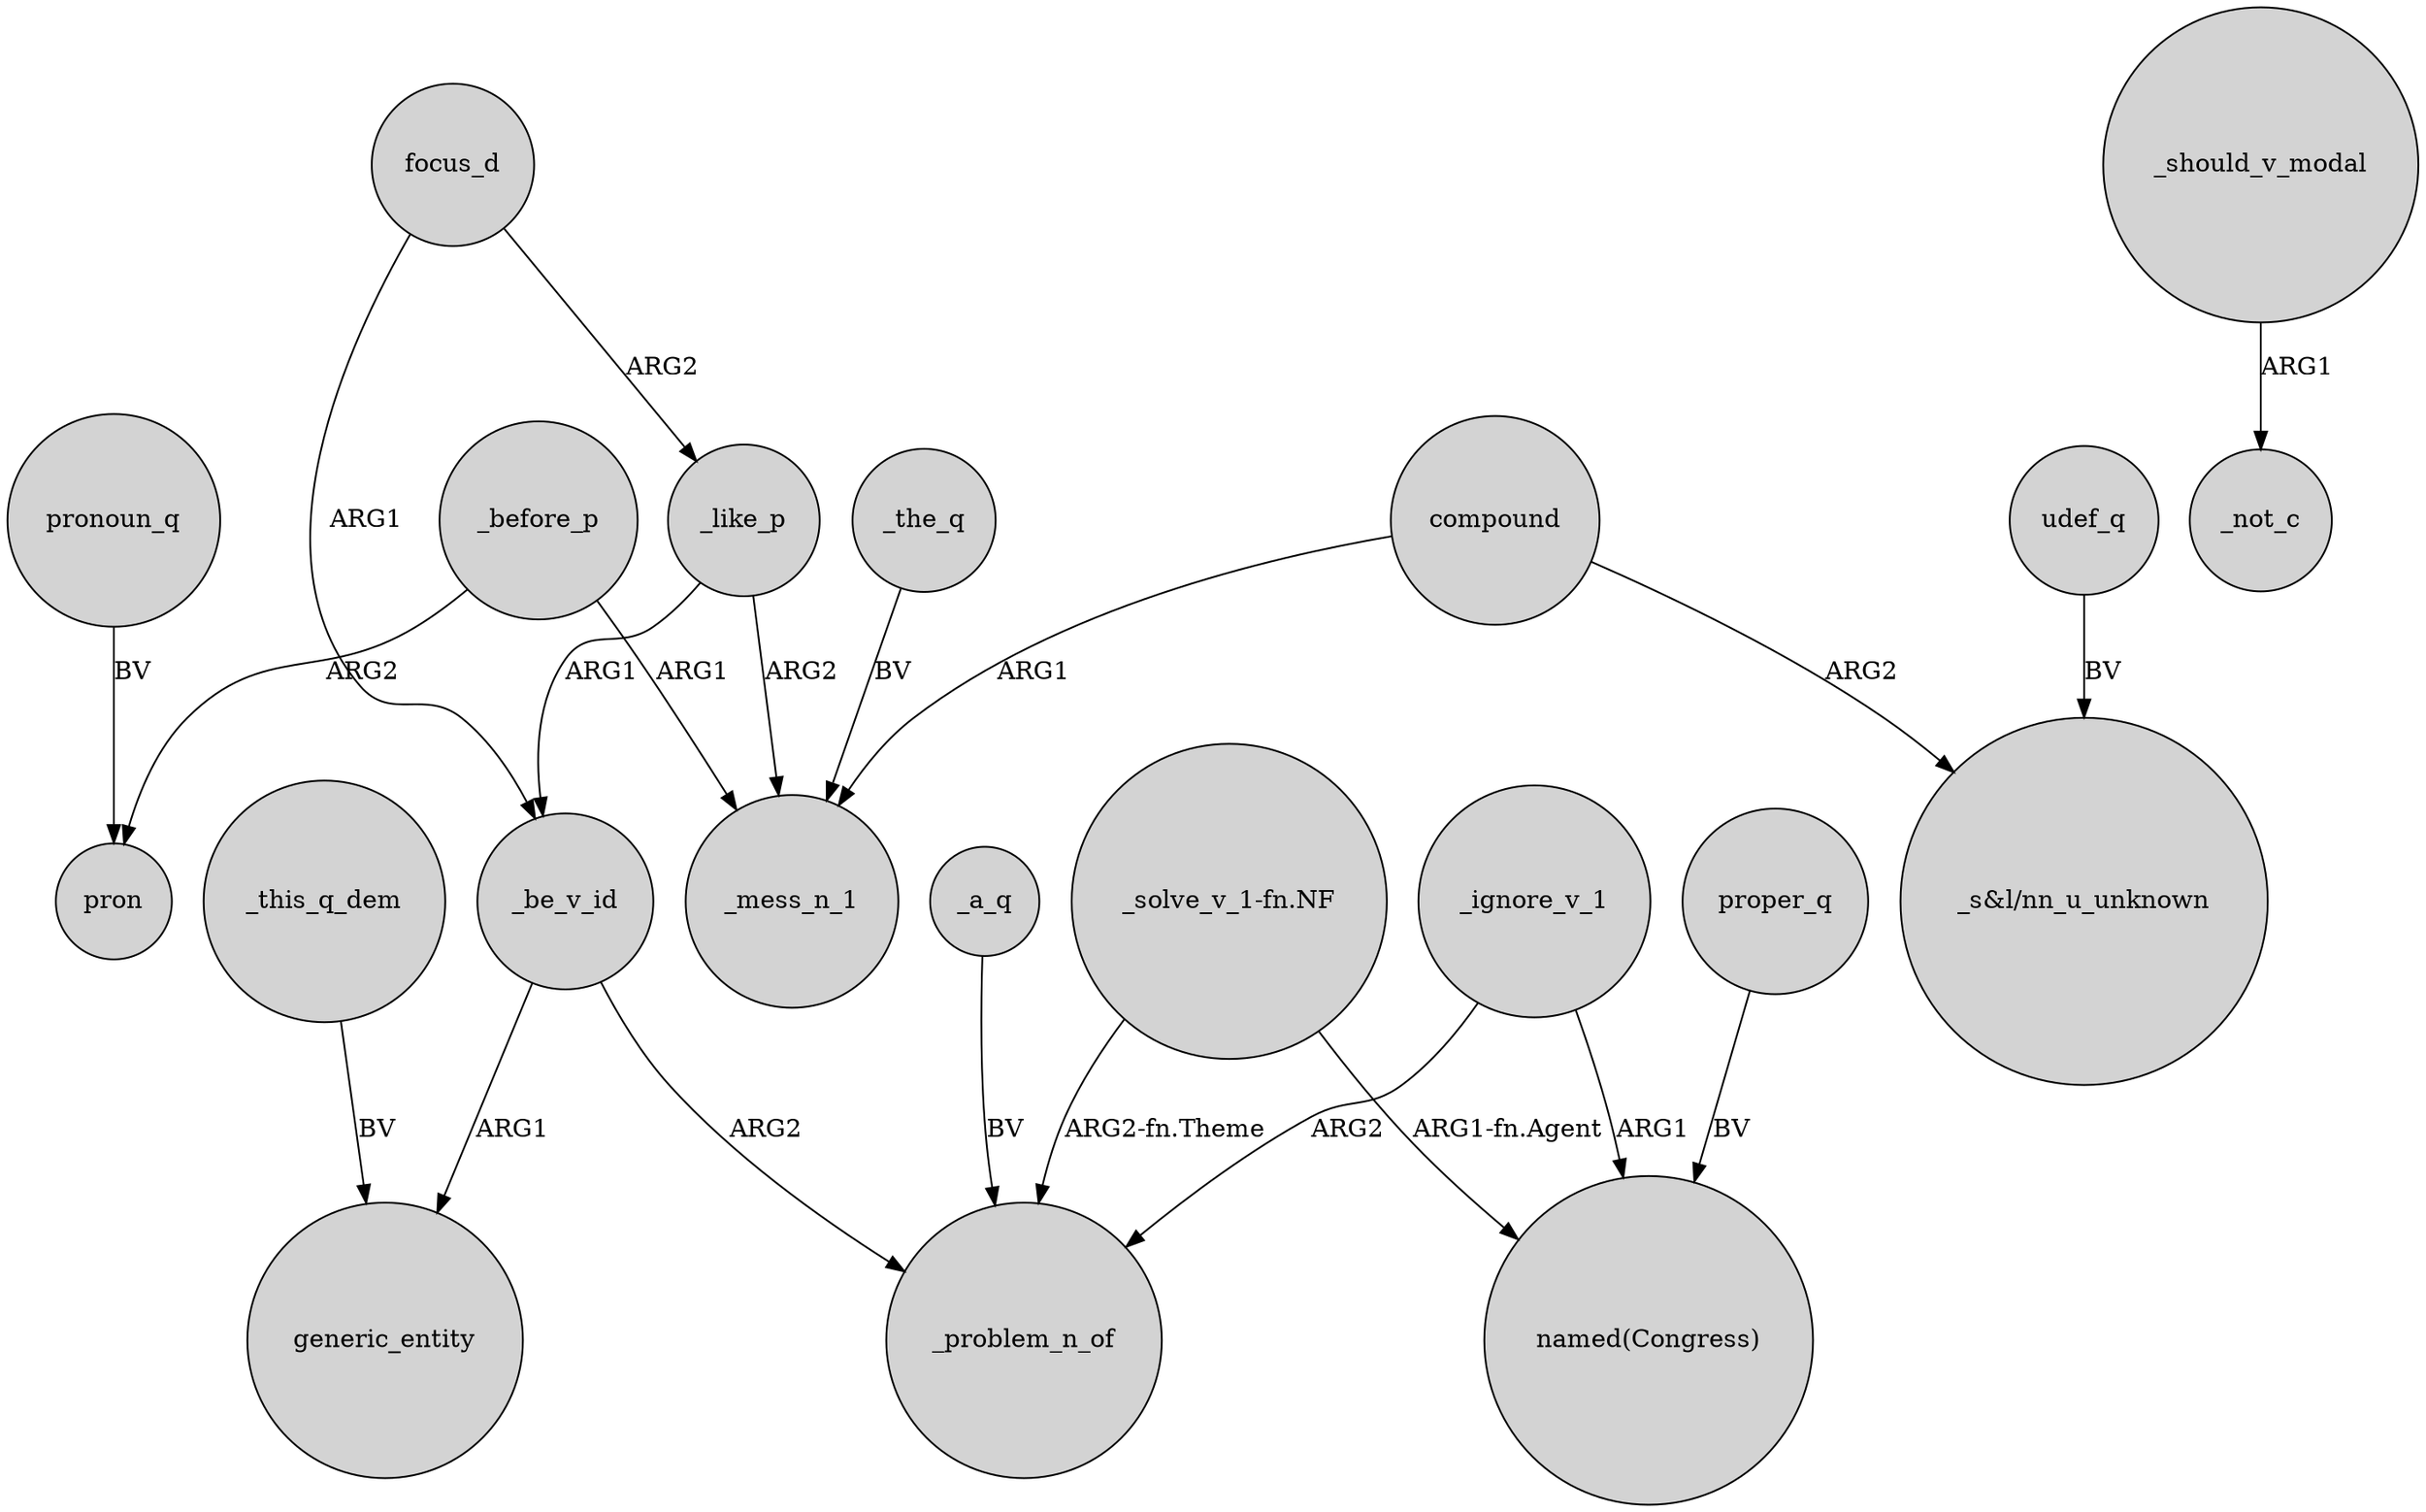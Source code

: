 digraph {
	node [shape=circle style=filled]
	_before_p -> pron [label=ARG2]
	focus_d -> _like_p [label=ARG2]
	_the_q -> _mess_n_1 [label=BV]
	_like_p -> _be_v_id [label=ARG1]
	_should_v_modal -> _not_c [label=ARG1]
	_be_v_id -> generic_entity [label=ARG1]
	_before_p -> _mess_n_1 [label=ARG1]
	proper_q -> "named(Congress)" [label=BV]
	compound -> _mess_n_1 [label=ARG1]
	pronoun_q -> pron [label=BV]
	_ignore_v_1 -> _problem_n_of [label=ARG2]
	focus_d -> _be_v_id [label=ARG1]
	_this_q_dem -> generic_entity [label=BV]
	udef_q -> "_s&l/nn_u_unknown" [label=BV]
	_like_p -> _mess_n_1 [label=ARG2]
	_be_v_id -> _problem_n_of [label=ARG2]
	"_solve_v_1-fn.NF" -> "named(Congress)" [label="ARG1-fn.Agent"]
	compound -> "_s&l/nn_u_unknown" [label=ARG2]
	"_solve_v_1-fn.NF" -> _problem_n_of [label="ARG2-fn.Theme"]
	_ignore_v_1 -> "named(Congress)" [label=ARG1]
	_a_q -> _problem_n_of [label=BV]
}
